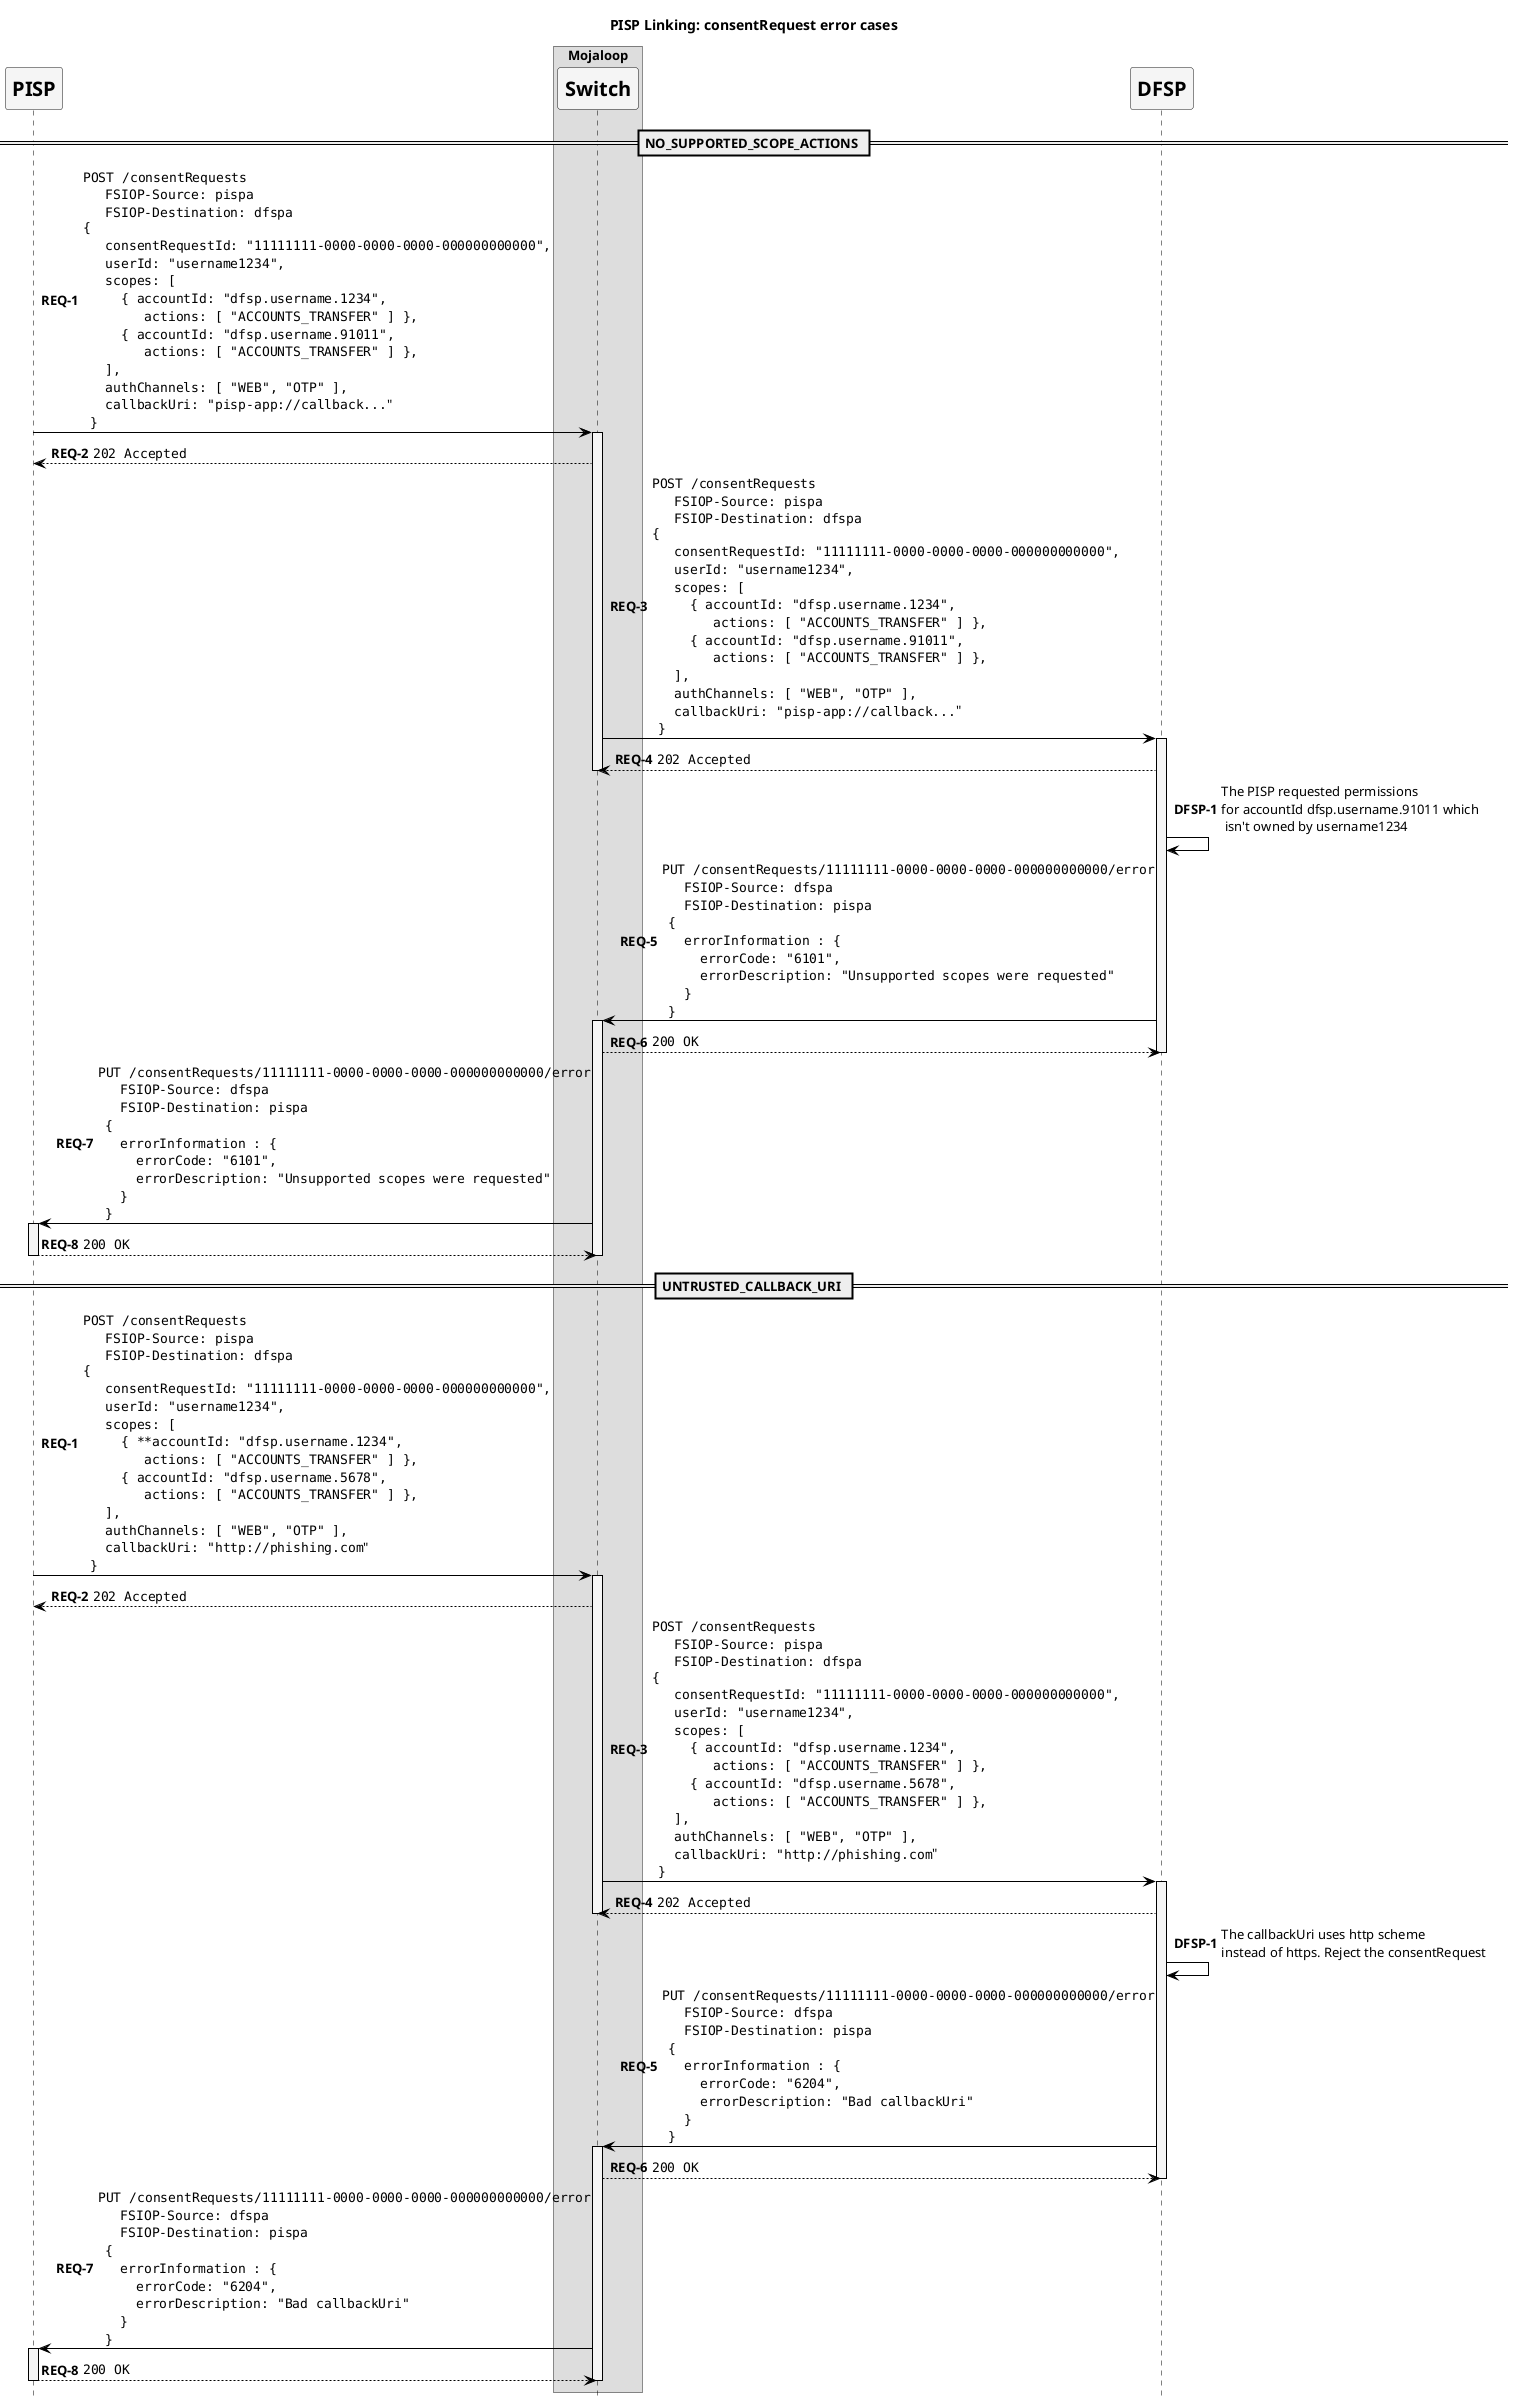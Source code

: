 @startuml

' declaring skinparam
skinparam shadowing false
skinparam defaultFontName Verdana
skinparam monochrome true
skinparam SequenceLifeLineBackgroundColor WhiteSmoke
skinparam SequenceLifeLineBorderColor Black
skinparam ParticipantFontStyle Bold
skinparam ParticipantFontSize 20
skinparam ParticipantBackgroundColor WhiteSmoke
skinparam ArrowColor Black

hide footbox

title **PISP Linking: consentRequest error cases**

participant "PISP" as PISP

box "Mojaloop"
    participant Switch
end box

participant "DFSP" as DFSP

== NO_SUPPORTED_SCOPE_ACTIONS ==

autonumber 1 "<b>REQ-#</b>"
PISP -> Switch ++: ""POST /consentRequests""\n\
  ""  FSIOP-Source: pispa""\n\
  ""  FSIOP-Destination: dfspa""\n\
""{""\n\
  ""  consentRequestId: "11111111-0000-0000-0000-000000000000",""\n\
  ""  userId: "username1234", ""\n\
  ""  scopes: [ ""\n\
  ""    { accountId: "dfsp.username.1234",""\n\
  ""       actions: [ "ACCOUNTS_TRANSFER" ] },""\n\
  ""    { accountId: "dfsp.username.91011",""\n\
  ""       actions: [ "ACCOUNTS_TRANSFER" ] },""\n\
  ""  ],""\n\
  ""  authChannels: [ "WEB", "OTP" ],""\n\
  ""  callbackUri: "pisp-app://callback..."""\n\
  ""}""
Switch --> PISP: ""202 Accepted""
deactivate PISP

Switch -> DFSP ++:  ""POST /consentRequests""\n\
  ""  FSIOP-Source: pispa""\n\
  ""  FSIOP-Destination: dfspa""\n\
""{""\n\
  ""  consentRequestId: "11111111-0000-0000-0000-000000000000",""\n\
  ""  userId: "username1234",""\n\
  ""  scopes: [ ""\n\
  ""    { accountId: "dfsp.username.1234",""\n\
  ""       actions: [ "ACCOUNTS_TRANSFER" ] },""\n\
  ""    { accountId: "dfsp.username.91011",""\n\
  ""       actions: [ "ACCOUNTS_TRANSFER" ] },""\n\
  ""  ],""\n\
  ""  authChannels: [ "WEB", "OTP" ],""\n\
  ""  callbackUri: "pisp-app://callback..."""\n\
  ""}""
DFSP --> Switch: ""202 Accepted""
deactivate Switch

autonumber 1 "<b>DFSP-#</b>"
DFSP -> DFSP: The PISP requested permissions \nfor accountId dfsp.username.91011 which \n isn't owned by username1234

autonumber 5 "<b>REQ-#</b>"
DFSP -> Switch ++: ""PUT /consentRequests/11111111-0000-0000-0000-000000000000/error""\n\
  ""  FSIOP-Source: dfspa""\n\
  ""  FSIOP-Destination: pispa""\n\
  ""{""\n\
  ""  errorInformation : { ""\n\
  ""    errorCode: "6101", ""\n\
  ""    errorDescription: "Unsupported scopes were requested" ""\n\
  ""  } ""\n\
  ""}""
Switch --> DFSP: ""200 OK""
deactivate DFSP

Switch -> PISP ++: ""PUT /consentRequests/11111111-0000-0000-0000-000000000000/error""\n\
  ""  FSIOP-Source: dfspa""\n\
  ""  FSIOP-Destination: pispa""\n\
  ""{""\n\
  ""  errorInformation : { ""\n\
  ""    errorCode: "6101", ""\n\
  ""    errorDescription: "Unsupported scopes were requested" ""\n\
  ""  } ""\n\
  ""}""
PISP --> Switch: ""200 OK""
deactivate Switch
deactivate PISP

== UNTRUSTED_CALLBACK_URI ==

autonumber 1 "<b>REQ-#</b>"
PISP -> Switch ++: ""POST /consentRequests""\n\
  ""  FSIOP-Source: pispa""\n\
  ""  FSIOP-Destination: dfspa""\n\
""{""\n\
  ""  consentRequestId: "11111111-0000-0000-0000-000000000000",""\n\
  ""  userId: "username1234", ""\n\
  ""  scopes: [ ""\n\
  ""    { **accountId: "dfsp.username.1234",""\n\
  ""       actions: [ "ACCOUNTS_TRANSFER" ] },""\n\
  ""    { accountId: "dfsp.username.5678",""\n\
  ""       actions: [ "ACCOUNTS_TRANSFER" ] },""\n\
  ""  ],""\n\
  ""  authChannels: [ "WEB", "OTP" ],""\n\
  ""  callbackUri: "http://phishing.com"""\n\
  ""}""
Switch --> PISP: ""202 Accepted""
deactivate PISP

Switch -> DFSP ++:  ""POST /consentRequests""\n\
  ""  FSIOP-Source: pispa""\n\
  ""  FSIOP-Destination: dfspa""\n\
""{""\n\
  ""  consentRequestId: "11111111-0000-0000-0000-000000000000",""\n\
  ""  userId: "username1234",""\n\
  ""  scopes: [ ""\n\
  ""    { accountId: "dfsp.username.1234",""\n\
  ""       actions: [ "ACCOUNTS_TRANSFER" ] },""\n\
  ""    { accountId: "dfsp.username.5678",""\n\
  ""       actions: [ "ACCOUNTS_TRANSFER" ] },""\n\
  ""  ],""\n\
  ""  authChannels: [ "WEB", "OTP" ],""\n\
  ""  callbackUri: "http://phishing.com"""\n\
  ""}""
DFSP --> Switch: ""202 Accepted""
deactivate Switch

autonumber 1 "<b>DFSP-#</b>"
DFSP -> DFSP: The callbackUri uses http scheme \ninstead of https. Reject the consentRequest

autonumber 5 "<b>REQ-#</b>"
DFSP -> Switch ++: ""PUT /consentRequests/11111111-0000-0000-0000-000000000000/error""\n\
  ""  FSIOP-Source: dfspa""\n\
  ""  FSIOP-Destination: pispa""\n\
  ""{""\n\
  ""  errorInformation : { ""\n\
  ""    errorCode: "6204", ""\n\
  ""    errorDescription: "Bad callbackUri" ""\n\
  ""  } ""\n\
  ""}""
Switch --> DFSP: ""200 OK""
deactivate DFSP

Switch -> PISP ++: ""PUT /consentRequests/11111111-0000-0000-0000-000000000000/error""\n\
  ""  FSIOP-Source: dfspa""\n\
  ""  FSIOP-Destination: pispa""\n\
  ""{""\n\
  ""  errorInformation : { ""\n\
  ""    errorCode: "6204", ""\n\
  ""    errorDescription: "Bad callbackUri" ""\n\
  ""  } ""\n\
  ""}""
PISP --> Switch: ""200 OK""
deactivate Switch
deactivate PISP

@enduml
